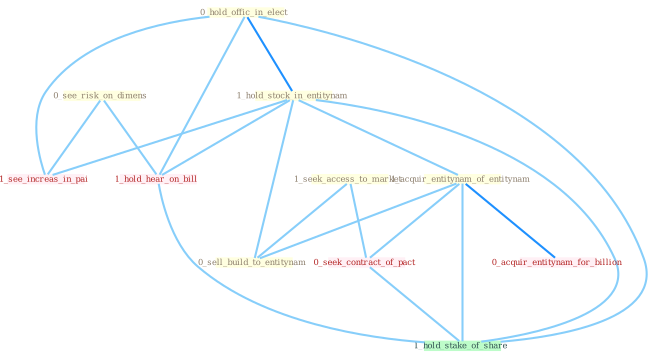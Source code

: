 Graph G{ 
    node
    [shape=polygon,style=filled,width=.5,height=.06,color="#BDFCC9",fixedsize=true,fontsize=4,
    fontcolor="#2f4f4f"];
    {node
    [color="#ffffe0", fontcolor="#8b7d6b"] "0_see_risk_on_dimens " "0_hold_offic_in_elect " "1_hold_stock_in_entitynam " "1_seek_access_to_market " "1_acquir_entitynam_of_entitynam " "0_sell_build_to_entitynam "}
{node [color="#fff0f5", fontcolor="#b22222"] "0_seek_contract_of_pact " "0_acquir_entitynam_for_billion " "1_see_increas_in_pai " "1_hold_hear_on_bill "}
edge [color="#B0E2FF"];

	"0_see_risk_on_dimens " -- "1_see_increas_in_pai " [w="1", color="#87cefa" ];
	"0_see_risk_on_dimens " -- "1_hold_hear_on_bill " [w="1", color="#87cefa" ];
	"0_hold_offic_in_elect " -- "1_hold_stock_in_entitynam " [w="2", color="#1e90ff" , len=0.8];
	"0_hold_offic_in_elect " -- "1_see_increas_in_pai " [w="1", color="#87cefa" ];
	"0_hold_offic_in_elect " -- "1_hold_hear_on_bill " [w="1", color="#87cefa" ];
	"0_hold_offic_in_elect " -- "1_hold_stake_of_share " [w="1", color="#87cefa" ];
	"1_hold_stock_in_entitynam " -- "1_acquir_entitynam_of_entitynam " [w="1", color="#87cefa" ];
	"1_hold_stock_in_entitynam " -- "0_sell_build_to_entitynam " [w="1", color="#87cefa" ];
	"1_hold_stock_in_entitynam " -- "1_see_increas_in_pai " [w="1", color="#87cefa" ];
	"1_hold_stock_in_entitynam " -- "1_hold_hear_on_bill " [w="1", color="#87cefa" ];
	"1_hold_stock_in_entitynam " -- "1_hold_stake_of_share " [w="1", color="#87cefa" ];
	"1_seek_access_to_market " -- "0_sell_build_to_entitynam " [w="1", color="#87cefa" ];
	"1_seek_access_to_market " -- "0_seek_contract_of_pact " [w="1", color="#87cefa" ];
	"1_acquir_entitynam_of_entitynam " -- "0_sell_build_to_entitynam " [w="1", color="#87cefa" ];
	"1_acquir_entitynam_of_entitynam " -- "0_seek_contract_of_pact " [w="1", color="#87cefa" ];
	"1_acquir_entitynam_of_entitynam " -- "0_acquir_entitynam_for_billion " [w="2", color="#1e90ff" , len=0.8];
	"1_acquir_entitynam_of_entitynam " -- "1_hold_stake_of_share " [w="1", color="#87cefa" ];
	"0_seek_contract_of_pact " -- "1_hold_stake_of_share " [w="1", color="#87cefa" ];
	"1_hold_hear_on_bill " -- "1_hold_stake_of_share " [w="1", color="#87cefa" ];
}